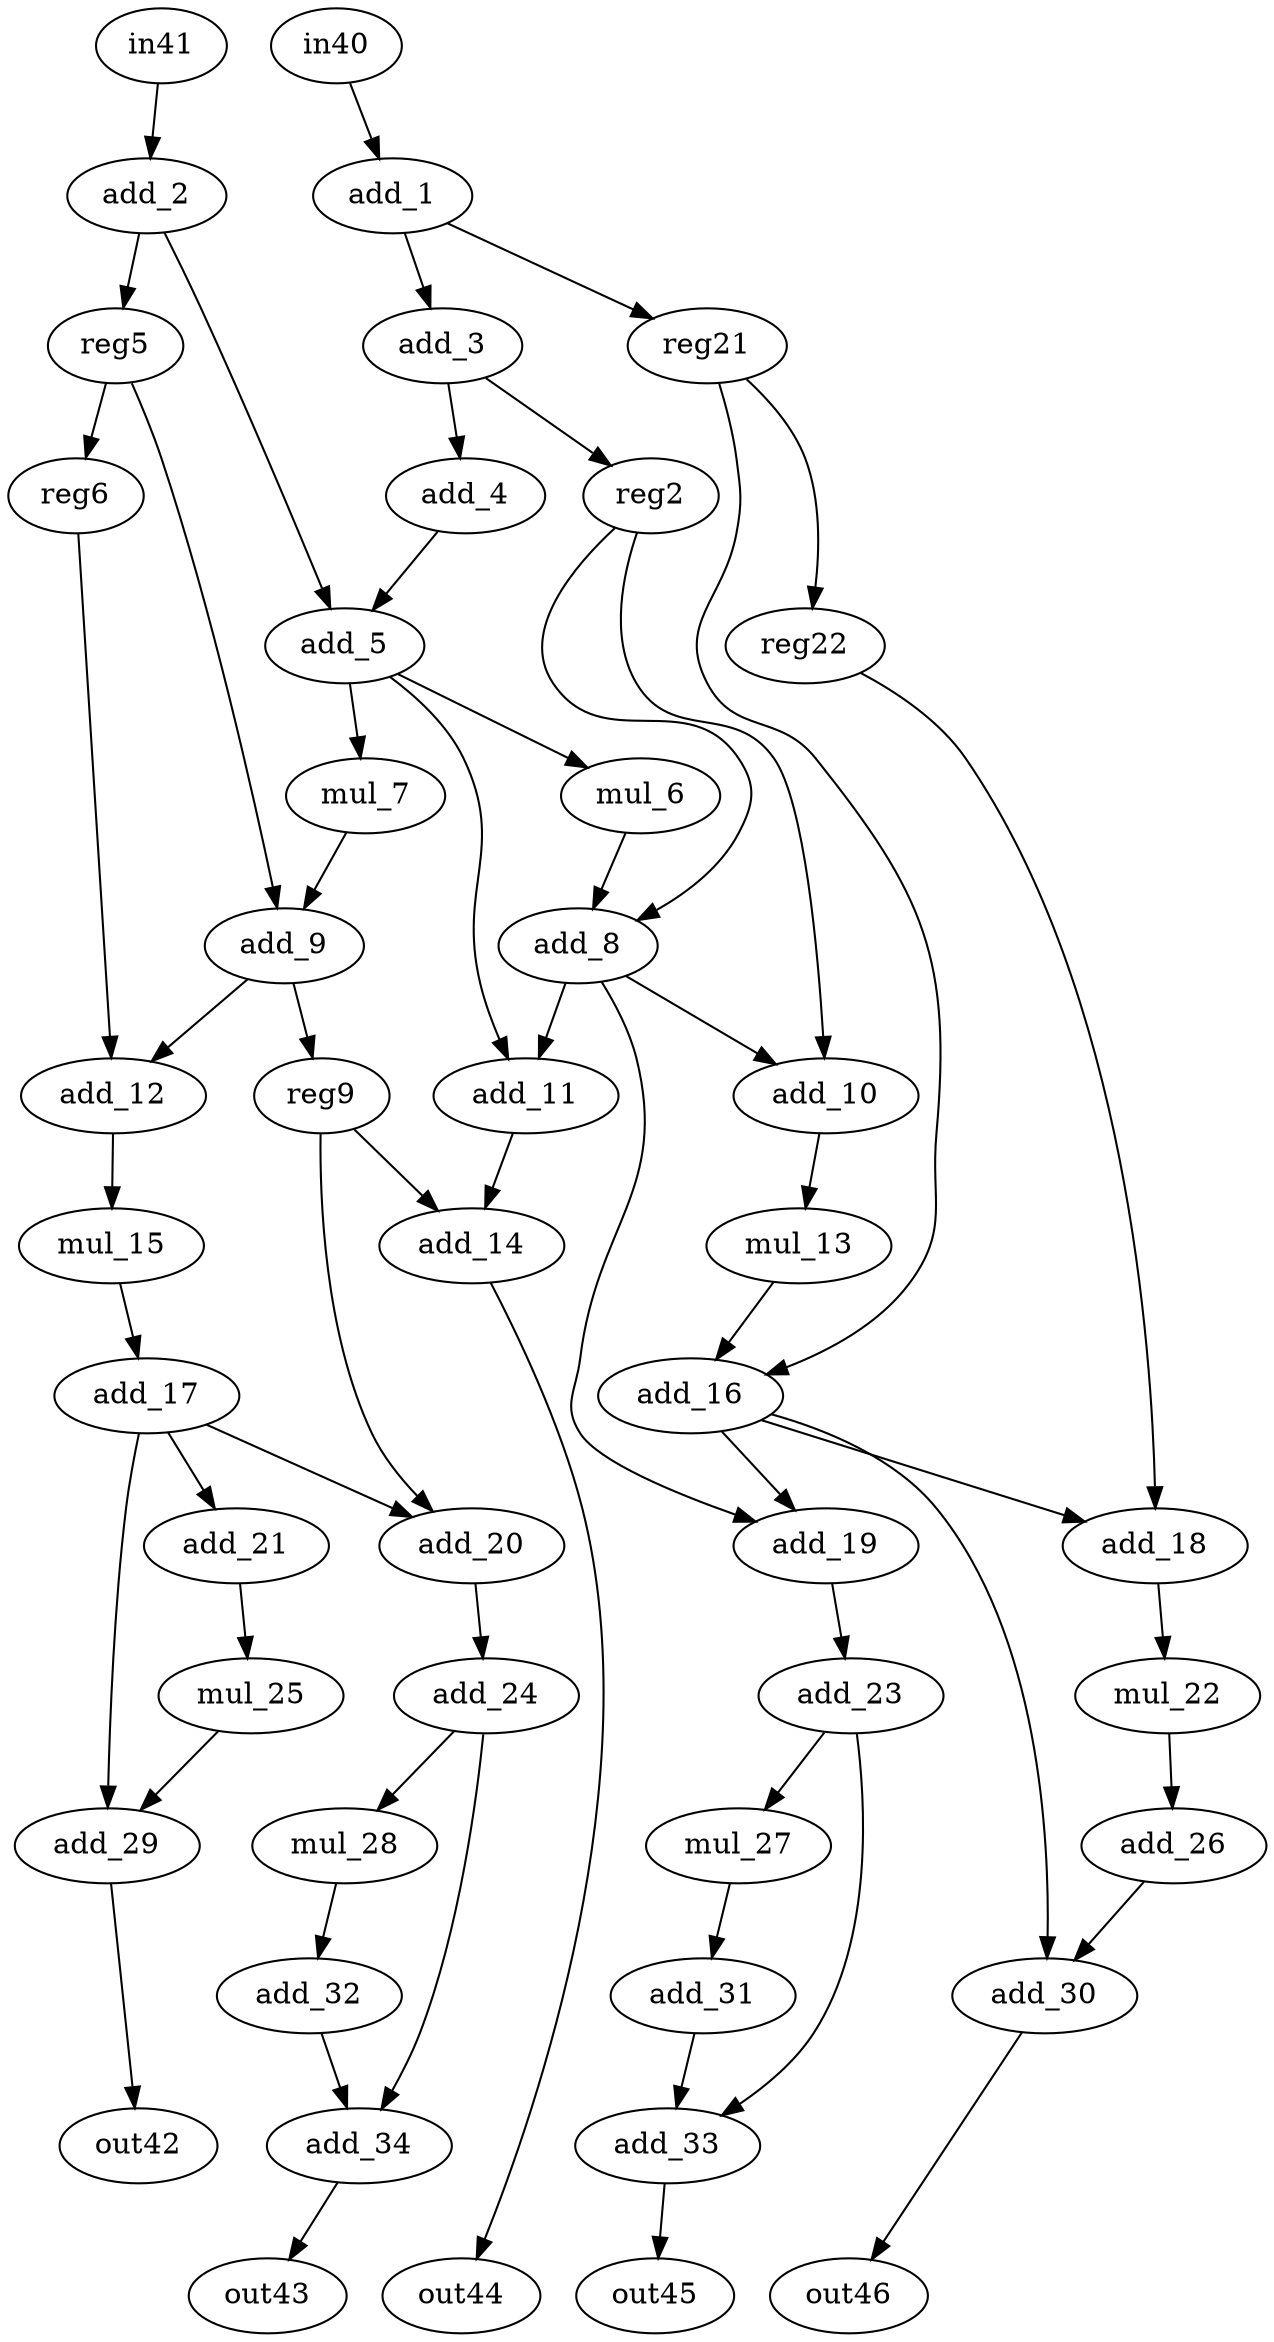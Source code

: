digraph ewf {
    0 [label = add_1 op = addi value = 2 ] ;
    1 [label = add_2 op = addi value = 2 ] ;
    2 [label = add_3 op = addi value = 2 ] ;
    3 [label = add_4 op = addi value = 2 ] ;
    4 [label = add_5 op = add ] ;
    5 [label = mul_6 op = muli value = 2 ] ;
    6 [label = mul_7 op = muli value = 2 ] ;
    7 [label = add_8 op = add ] ;
    8 [label = add_9 op = add ] ;
    9 [label = add_10 op = add ];
    10 [label = add_11 op = add ];
    11 [label = add_12 op = add ];
    12 [label = mul_13 op = muli value = 2 ];
    13 [label = add_14 op = add ] ;
    14 [label = mul_15 op = muli value = 2 ];
    15 [label = add_16 op = add ] ;
    16 [label = add_17 op = addi value = 2 ];
    17 [label = add_18 op = add ] ;
    18 [label = add_19 op = add ] ;
    19 [label = add_20 op = add ] ;
    20 [label = add_21 op = addi value = 2 ];
    21 [label = mul_22 op = muli value = 2 ];
    22 [label = add_23 op = addi value = 2 ];
    23 [label = add_24 op = addi value = 2 ];
    24 [label = mul_25 op = muli value = 2 ];
    25 [label = add_26 op = addi value = 2 ];
    26 [label = mul_27 op = muli value = 2 ];
    27 [label = mul_28 op = muli value = 2 ];
    28 [label = add_29 op = add ] ;
    29 [label = add_30 op = add ] ;
    30 [label = add_31 op = addi value = 2 ];
    31 [label = add_32 op = addi value = 2 ];
    32 [label = add_33 op = add ];
    33 [label = add_34 op = add ];
    34 [label = reg21 op = reg ] ;
    35 [label = reg22 op = reg ] ;
    36 [label = reg5 op = reg ] ;
    37 [label = reg6 op = reg ] ;
    38 [label = reg2 op = reg ] ;
    39 [label = reg9 op = reg ] ;
    40 [label = in40 op = in ] ;
    41 [label = in41 op = in ] ;
    42 [label = out42 op = out ] ;
    43 [label = out43 op = out ] ;
    44 [label = out44 op = out ] ;
    45 [label = out45 op = out ] ;
    46 [label = out46 op = out ] ;
    
    28 -> 42 [port = 0  weight = 0 ] ;
    33 -> 43 [port = 0  weight = 0 ] ;
    13 -> 44 [port = 0  weight = 0 ] ;
    32 -> 45 [port = 0  weight = 0 ] ;
    29 -> 46 [port = 0  weight = 0 ] ;
    40 -> 0 [port = 0  weight = 0 ] ;
    41 -> 1 [port = 0  weight = 0 ] ;
    0 -> 2 [port = 0  weight = 0 ] ;
    2 -> 3 [port = 0  weight = 0 ] ;
    1 -> 4 [port = 0  weight = 0 ] ;
    3 -> 4 [port = 1  weight = 0 ] ;
    4 -> 5 [port = 0  weight = 0 ] ;
    4 -> 6 [port = 0  weight = 0 ] ;
    38 -> 7 [port = 0  weight = 0 ] ;
    5 -> 7 [port = 1  weight = 0 ] ;
    36 -> 8 [port = 0  weight = 0 ] ;
    6 -> 8 [port = 1  weight = 0 ] ;
    38 -> 9 [port = 0  weight = 0 ] ;
    7 -> 9 [port = 1  weight = 0 ] ;
    4 -> 10 [port = 0  weight = 0 ];
    7 -> 10 [port = 1  weight = 0 ];
    37 -> 11 [port = 0  weight = 0 ] ;
    8 -> 11 [port = 1  weight = 0 ] ;
    9 -> 12 [port = 0  weight = 0 ] ;
    39 -> 13 [port = 0  weight = 0 ] ;
    10 -> 13 [port = 1  weight = 0 ] ;
    11 -> 14 [port = 0  weight = 0 ] ;
    34 -> 15 [port = 0  weight = 0 ] ;
    12 -> 15 [port = 1  weight = 0 ] ;
    14 -> 16 [port = 0  weight = 0 ] ;
    35 -> 17 [port = 0  weight = 0 ] ;
    15 -> 17 [port = 1  weight = 0 ] ;
    7 -> 18 [port = 0  weight = 0 ] ;
    15 -> 18 [port = 1  weight = 0 ] ;
    39 -> 19 [port = 0  weight = 0 ] ;
    16 -> 19 [port = 1  weight = 0 ] ;
    16 -> 20 [port = 0  weight = 0 ] ;
    17 -> 21 [port = 0  weight = 0 ] ;
    18 -> 22 [port = 0  weight = 0 ] ;
    19 -> 23 [port = 0  weight = 0 ] ;
    20 -> 24 [port = 0  weight = 0 ] ;
    21 -> 25 [port = 0  weight = 0 ] ;
    22 -> 26 [port = 0  weight = 0 ] ;
    23 -> 27 [port = 0  weight = 0 ] ;
    16 -> 28 [port = 0  weight = 0 ] ;
    24 -> 28 [port = 1  weight = 0 ] ;
    15 -> 29 [port = 0  weight = 0 ] ;
    25 -> 29 [port = 1  weight = 0 ] ;
    26 -> 30 [port = 0  weight = 0 ] ;
    27 -> 31 [port = 0  weight = 0 ] ;
    22 -> 32 [port = 0  weight = 0 ] ;
    30 -> 32 [port = 1  weight = 0 ] ;
    23 -> 33 [port = 0  weight = 0 ] ;
    31 -> 33 [port = 1  weight = 0 ] ;
    0 -> 34 [port = 0  weight = 0 ] ;
    34 -> 35 [port = 0  weight = 0 ] ;
    1 -> 36 [port = 0  weight = 0 ] ;
    36 -> 37 [port = 0  weight = 0 ] ;
    2 -> 38 [port = 0  weight = 0 ] ;
    8 -> 39 [port = 0  weight = 0 ] ;
}